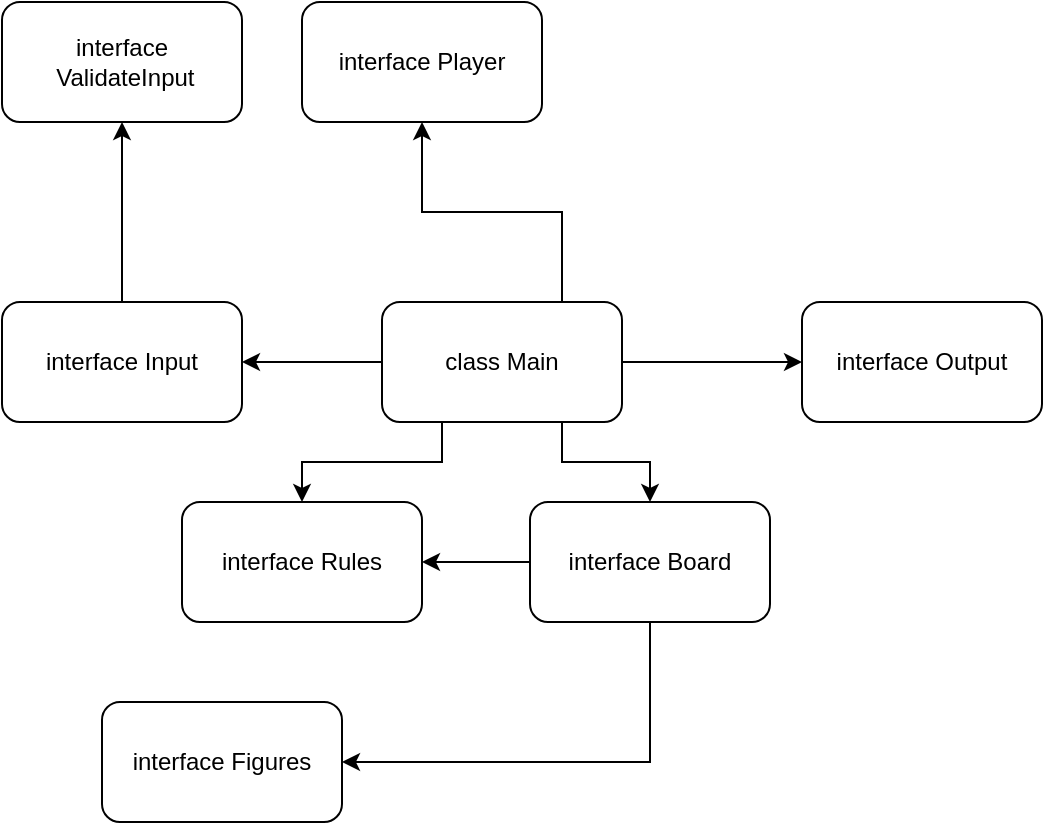 <mxfile version="20.5.3" type="embed"><diagram id="rtK3o134jwyXbx7Rjypo" name="Page-1"><mxGraphModel dx="595" dy="1095" grid="1" gridSize="10" guides="1" tooltips="1" connect="1" arrows="1" fold="1" page="1" pageScale="1" pageWidth="827" pageHeight="1169" math="0" shadow="0"><root><mxCell id="0"/><mxCell id="1" parent="0"/><mxCell id="12" style="edgeStyle=orthogonalEdgeStyle;rounded=0;orthogonalLoop=1;jettySize=auto;html=1;exitX=0.5;exitY=1;exitDx=0;exitDy=0;entryX=1;entryY=0.5;entryDx=0;entryDy=0;" parent="1" source="VaLY5BpykQz9xLPlJ8-R-1" target="9" edge="1"><mxGeometry relative="1" as="geometry"/></mxCell><mxCell id="13" style="edgeStyle=orthogonalEdgeStyle;rounded=0;orthogonalLoop=1;jettySize=auto;html=1;exitX=0;exitY=0.5;exitDx=0;exitDy=0;entryX=1;entryY=0.5;entryDx=0;entryDy=0;" parent="1" source="VaLY5BpykQz9xLPlJ8-R-1" target="VaLY5BpykQz9xLPlJ8-R-17" edge="1"><mxGeometry relative="1" as="geometry"/></mxCell><mxCell id="VaLY5BpykQz9xLPlJ8-R-1" value="interface Board" style="rounded=1;whiteSpace=wrap;html=1;movable=1;resizable=1;rotatable=1;deletable=1;editable=1;connectable=1;" parent="1" vertex="1"><mxGeometry x="414" y="570" width="120" height="60" as="geometry"/></mxCell><mxCell id="VaLY5BpykQz9xLPlJ8-R-30" style="edgeStyle=orthogonalEdgeStyle;rounded=0;orthogonalLoop=1;jettySize=auto;html=1;exitX=0.5;exitY=0;exitDx=0;exitDy=0;entryX=0.5;entryY=1;entryDx=0;entryDy=0;" parent="1" source="VaLY5BpykQz9xLPlJ8-R-7" target="VaLY5BpykQz9xLPlJ8-R-4" edge="1"><mxGeometry relative="1" as="geometry"/></mxCell><mxCell id="VaLY5BpykQz9xLPlJ8-R-4" value="interface&lt;br&gt;&amp;nbsp;ValidateInput" style="rounded=1;whiteSpace=wrap;html=1;" parent="1" vertex="1"><mxGeometry x="150" y="320" width="120" height="60" as="geometry"/></mxCell><mxCell id="VaLY5BpykQz9xLPlJ8-R-29" style="edgeStyle=orthogonalEdgeStyle;rounded=0;orthogonalLoop=1;jettySize=auto;html=1;exitX=0;exitY=0.5;exitDx=0;exitDy=0;entryX=1;entryY=0.5;entryDx=0;entryDy=0;" parent="1" source="VaLY5BpykQz9xLPlJ8-R-20" target="VaLY5BpykQz9xLPlJ8-R-7" edge="1"><mxGeometry relative="1" as="geometry"/></mxCell><mxCell id="VaLY5BpykQz9xLPlJ8-R-7" value="interface Input" style="rounded=1;whiteSpace=wrap;html=1;" parent="1" vertex="1"><mxGeometry x="150" y="470" width="120" height="60" as="geometry"/></mxCell><mxCell id="VaLY5BpykQz9xLPlJ8-R-17" value="interface Rules" style="rounded=1;whiteSpace=wrap;html=1;" parent="1" vertex="1"><mxGeometry x="240" y="570" width="120" height="60" as="geometry"/></mxCell><mxCell id="VaLY5BpykQz9xLPlJ8-R-19" value="interface Output" style="rounded=1;whiteSpace=wrap;html=1;" parent="1" vertex="1"><mxGeometry x="550" y="470" width="120" height="60" as="geometry"/></mxCell><mxCell id="VaLY5BpykQz9xLPlJ8-R-31" style="edgeStyle=orthogonalEdgeStyle;rounded=0;orthogonalLoop=1;jettySize=auto;html=1;exitX=1;exitY=0.5;exitDx=0;exitDy=0;entryX=0;entryY=0.5;entryDx=0;entryDy=0;" parent="1" source="VaLY5BpykQz9xLPlJ8-R-20" target="VaLY5BpykQz9xLPlJ8-R-19" edge="1"><mxGeometry relative="1" as="geometry"/></mxCell><mxCell id="7" style="edgeStyle=orthogonalEdgeStyle;rounded=0;orthogonalLoop=1;jettySize=auto;html=1;exitX=0.75;exitY=0;exitDx=0;exitDy=0;entryX=0.5;entryY=1;entryDx=0;entryDy=0;" parent="1" source="VaLY5BpykQz9xLPlJ8-R-20" target="3" edge="1"><mxGeometry relative="1" as="geometry"/></mxCell><mxCell id="11" style="edgeStyle=orthogonalEdgeStyle;rounded=0;orthogonalLoop=1;jettySize=auto;html=1;exitX=0.75;exitY=1;exitDx=0;exitDy=0;entryX=0.5;entryY=0;entryDx=0;entryDy=0;" parent="1" source="VaLY5BpykQz9xLPlJ8-R-20" target="VaLY5BpykQz9xLPlJ8-R-1" edge="1"><mxGeometry relative="1" as="geometry"/></mxCell><mxCell id="14" style="edgeStyle=orthogonalEdgeStyle;rounded=0;orthogonalLoop=1;jettySize=auto;html=1;exitX=0.25;exitY=1;exitDx=0;exitDy=0;entryX=0.5;entryY=0;entryDx=0;entryDy=0;" edge="1" parent="1" source="VaLY5BpykQz9xLPlJ8-R-20" target="VaLY5BpykQz9xLPlJ8-R-17"><mxGeometry relative="1" as="geometry"/></mxCell><mxCell id="VaLY5BpykQz9xLPlJ8-R-20" value="class Main" style="rounded=1;whiteSpace=wrap;html=1;" parent="1" vertex="1"><mxGeometry x="340" y="470" width="120" height="60" as="geometry"/></mxCell><mxCell id="3" value="interface Player" style="rounded=1;whiteSpace=wrap;html=1;" parent="1" vertex="1"><mxGeometry x="300" y="320" width="120" height="60" as="geometry"/></mxCell><mxCell id="9" value="interface Figures" style="rounded=1;whiteSpace=wrap;html=1;movable=1;resizable=1;rotatable=1;deletable=1;editable=1;connectable=1;" parent="1" vertex="1"><mxGeometry x="200" y="670" width="120" height="60" as="geometry"/></mxCell></root></mxGraphModel></diagram></mxfile>